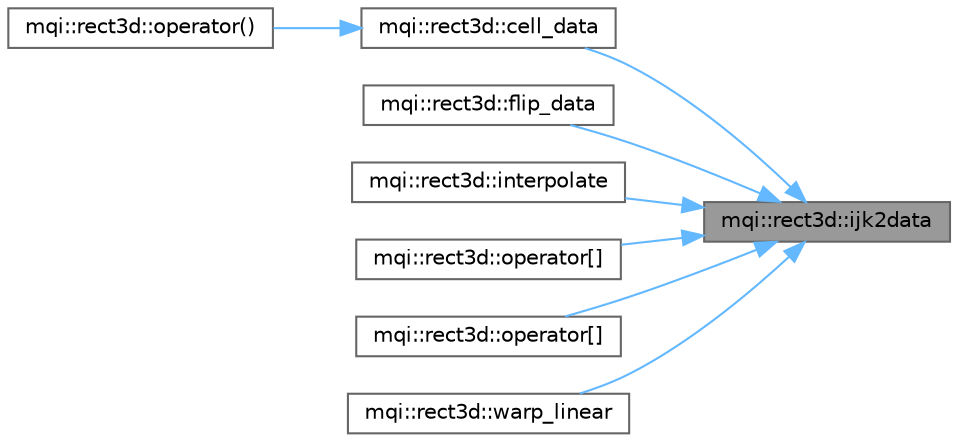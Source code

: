digraph "mqi::rect3d::ijk2data"
{
 // LATEX_PDF_SIZE
  bgcolor="transparent";
  edge [fontname=Helvetica,fontsize=10,labelfontname=Helvetica,labelfontsize=10];
  node [fontname=Helvetica,fontsize=10,shape=box,height=0.2,width=0.4];
  rankdir="RL";
  Node1 [id="Node000001",label="mqi::rect3d::ijk2data",height=0.2,width=0.4,color="gray40", fillcolor="grey60", style="filled", fontcolor="black",tooltip="Converts a 3D grid index {i, j, k} to a 1D flat array index."];
  Node1 -> Node2 [id="edge1_Node000001_Node000002",dir="back",color="steelblue1",style="solid",tooltip=" "];
  Node2 [id="Node000002",label="mqi::rect3d::cell_data",height=0.2,width=0.4,color="grey40", fillcolor="white", style="filled",URL="$classmqi_1_1rect3d.html#a846793743bfc6f86f79958125e745754",tooltip="Retrieves the data values at the 8 corners of a specified grid cell."];
  Node2 -> Node3 [id="edge2_Node000002_Node000003",dir="back",color="steelblue1",style="solid",tooltip=" "];
  Node3 [id="Node000003",label="mqi::rect3d::operator()",height=0.2,width=0.4,color="grey40", fillcolor="white", style="filled",URL="$classmqi_1_1rect3d.html#af0f15ce56748f753294cb18b0a19cc76",tooltip="Performs trilinear interpolation to find the value at a given point."];
  Node1 -> Node4 [id="edge3_Node000001_Node000004",dir="back",color="steelblue1",style="solid",tooltip=" "];
  Node4 [id="Node000004",label="mqi::rect3d::flip_data",height=0.2,width=0.4,color="grey40", fillcolor="white", style="filled",URL="$classmqi_1_1rect3d.html#afb9fec18c86f1e9e15666f2a993f6e97",tooltip="Flips the grid data to match the flipped coordinate axes."];
  Node1 -> Node5 [id="edge4_Node000001_Node000005",dir="back",color="steelblue1",style="solid",tooltip=" "];
  Node5 [id="Node000005",label="mqi::rect3d::interpolate",height=0.2,width=0.4,color="grey40", fillcolor="white", style="filled",URL="$classmqi_1_1rect3d.html#abe97b4f27030d4a19a67011ad9aa8554",tooltip="Resamples a source grid onto the geometry of a destination grid using trilinear interpolation."];
  Node1 -> Node6 [id="edge5_Node000001_Node000006",dir="back",color="steelblue1",style="solid",tooltip=" "];
  Node6 [id="Node000006",label="mqi::rect3d::operator[]",height=0.2,width=0.4,color="grey40", fillcolor="white", style="filled",URL="$classmqi_1_1rect3d.html#a0110062cd5d1a2853c65358207e61205",tooltip="Accesses the data value at a specific grid index."];
  Node1 -> Node7 [id="edge6_Node000001_Node000007",dir="back",color="steelblue1",style="solid",tooltip=" "];
  Node7 [id="Node000007",label="mqi::rect3d::operator[]",height=0.2,width=0.4,color="grey40", fillcolor="white", style="filled",URL="$classmqi_1_1rect3d.html#a6425c85e30252003658c05a7d715750c",tooltip="Accesses the data value at a specific grid index."];
  Node1 -> Node8 [id="edge7_Node000001_Node000008",dir="back",color="steelblue1",style="solid",tooltip=" "];
  Node8 [id="Node000008",label="mqi::rect3d::warp_linear",height=0.2,width=0.4,color="grey40", fillcolor="white", style="filled",URL="$classmqi_1_1rect3d.html#a8fcffd48abb2c4be3eb8518e74a1a04c",tooltip="Warps a source grid to a destination grid's space using a deformation vector field (DVF)."];
}
